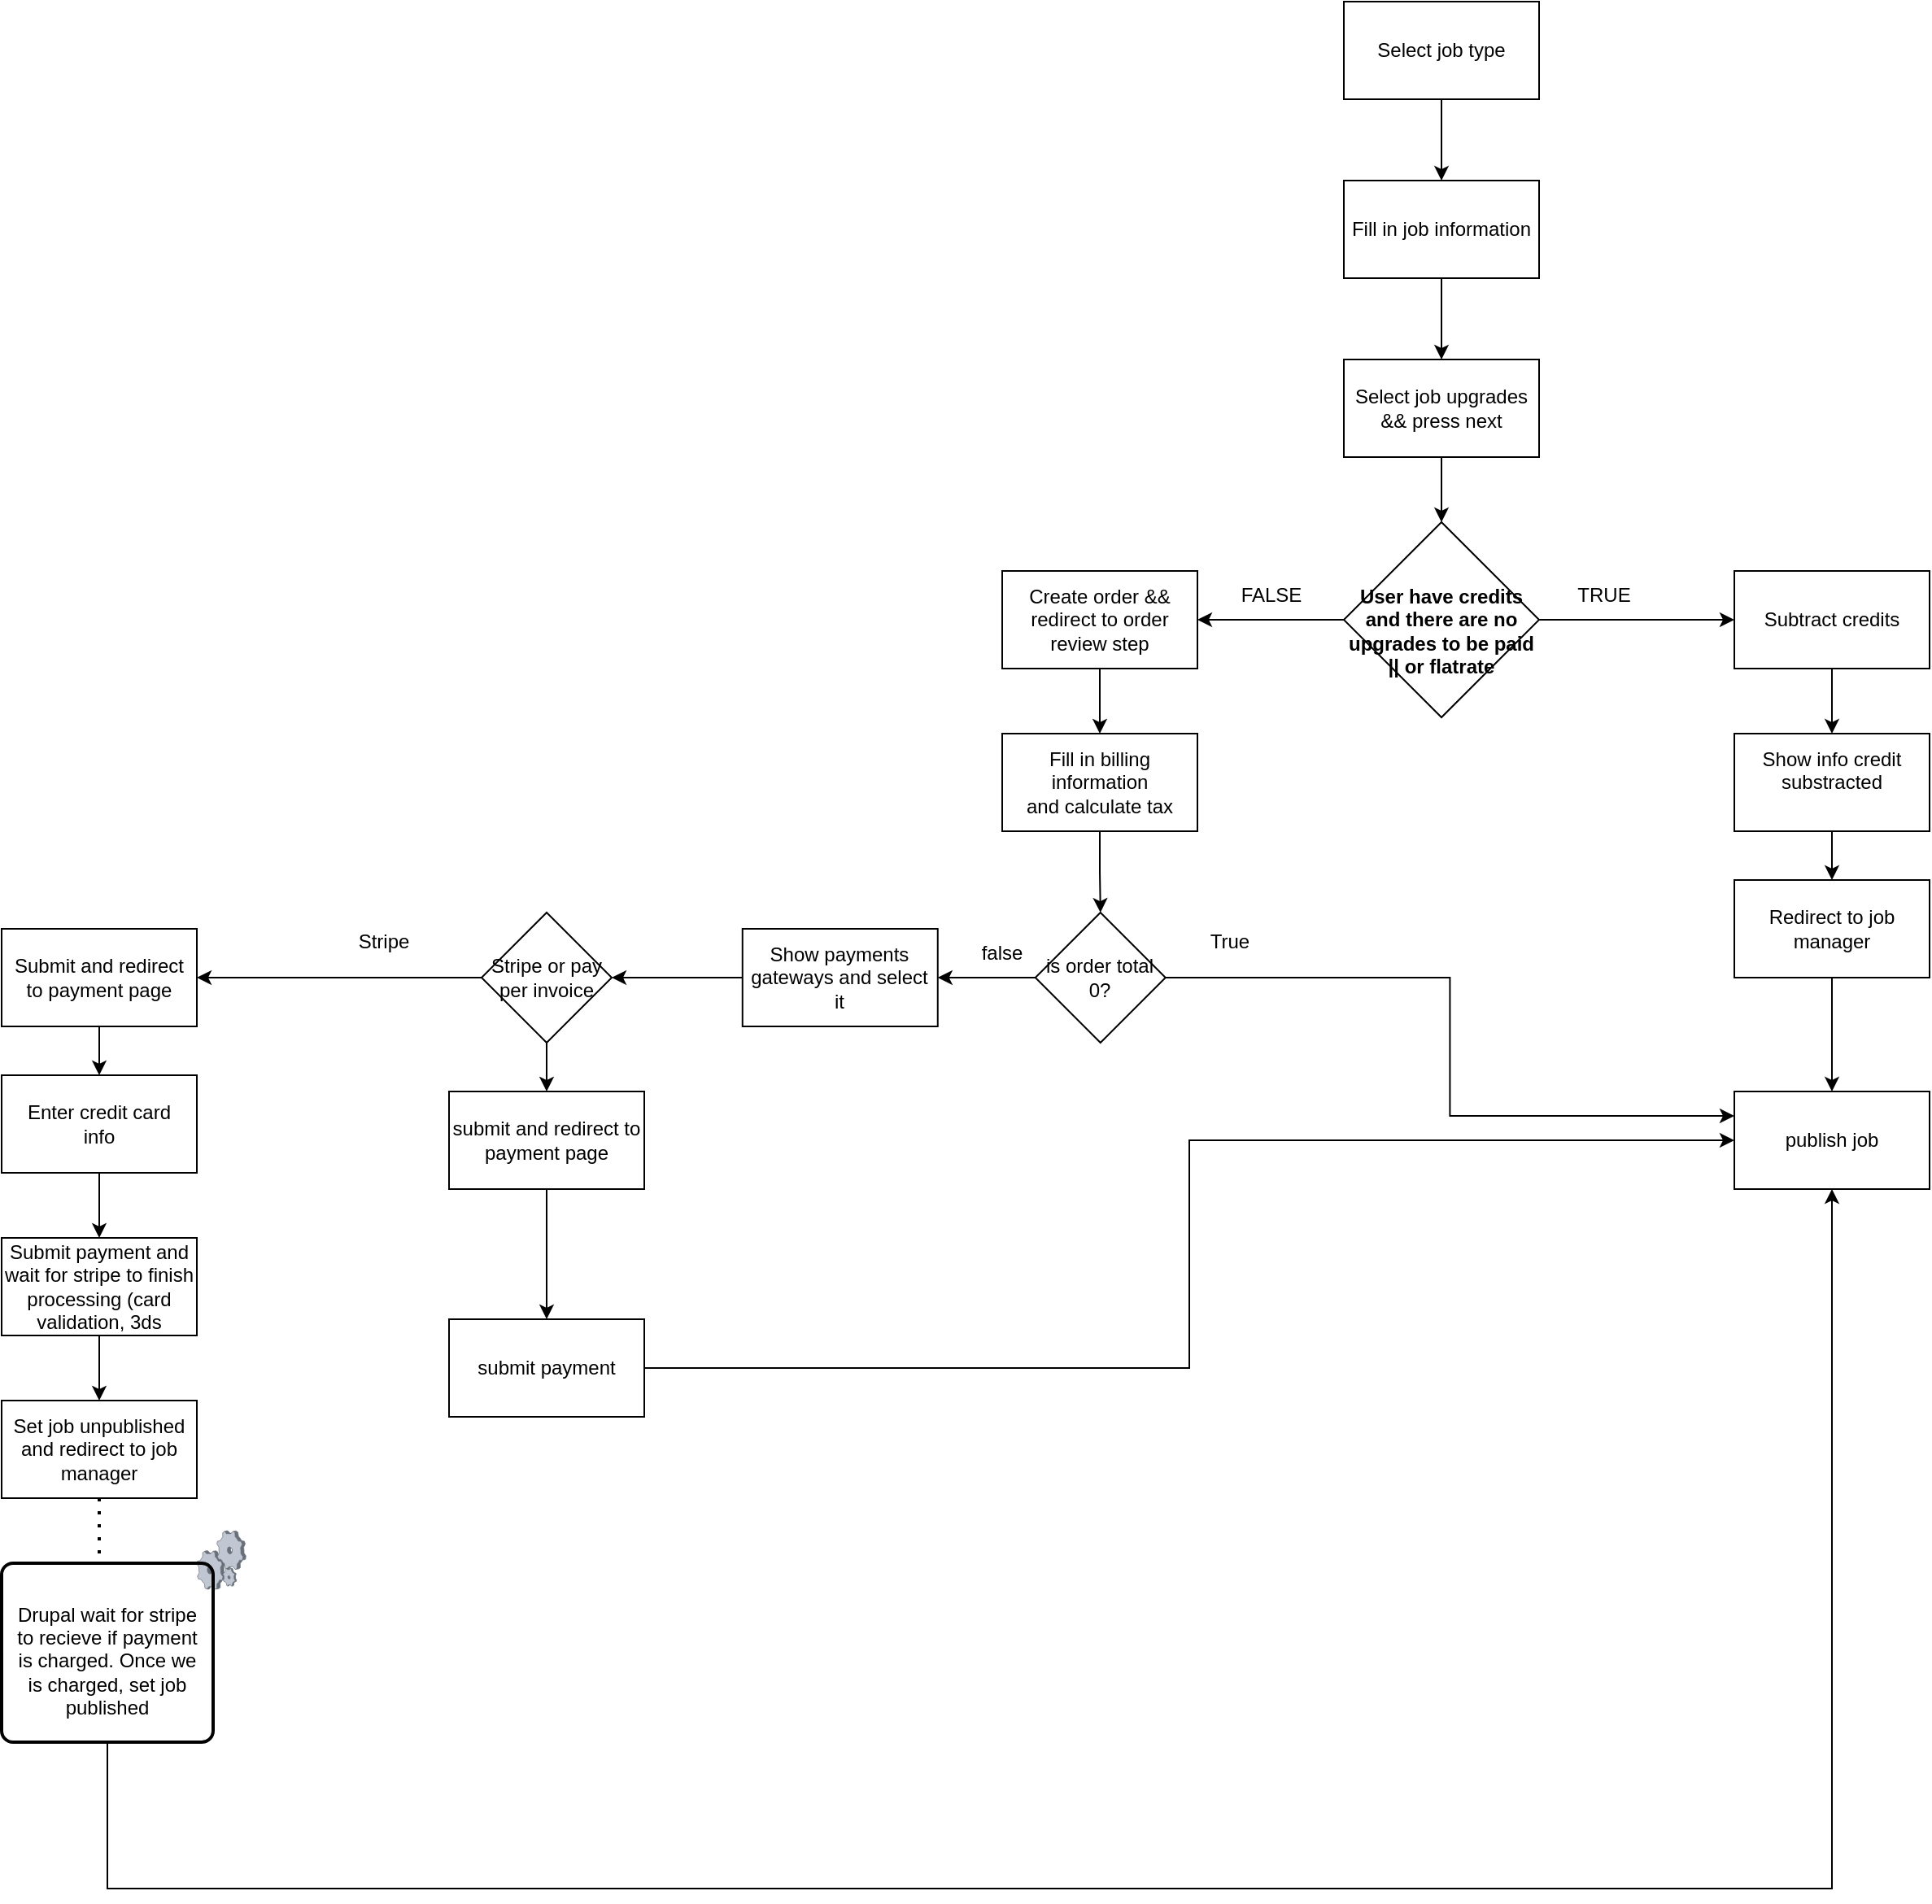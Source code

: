 <mxfile version="15.5.8" type="github">
  <diagram id="-u9c0rNSNzjVBrYj03Kq" name="Page-1">
    <mxGraphModel dx="2912" dy="1151" grid="1" gridSize="10" guides="1" tooltips="1" connect="1" arrows="1" fold="1" page="1" pageScale="1" pageWidth="850" pageHeight="1100" math="0" shadow="0">
      <root>
        <mxCell id="0" />
        <mxCell id="1" parent="0" />
        <mxCell id="EgzlLgq-aQsE86DNONWg-1" value="" style="edgeStyle=orthogonalEdgeStyle;rounded=0;orthogonalLoop=1;jettySize=auto;html=1;" edge="1" parent="1" source="EgzlLgq-aQsE86DNONWg-2" target="EgzlLgq-aQsE86DNONWg-4">
          <mxGeometry relative="1" as="geometry" />
        </mxCell>
        <mxCell id="EgzlLgq-aQsE86DNONWg-2" value="Select job type" style="rounded=0;whiteSpace=wrap;html=1;" vertex="1" parent="1">
          <mxGeometry x="280" y="20" width="120" height="60" as="geometry" />
        </mxCell>
        <mxCell id="EgzlLgq-aQsE86DNONWg-3" value="" style="edgeStyle=orthogonalEdgeStyle;rounded=0;orthogonalLoop=1;jettySize=auto;html=1;" edge="1" parent="1" source="EgzlLgq-aQsE86DNONWg-4" target="EgzlLgq-aQsE86DNONWg-6">
          <mxGeometry relative="1" as="geometry" />
        </mxCell>
        <mxCell id="EgzlLgq-aQsE86DNONWg-4" value="Fill in job information" style="whiteSpace=wrap;html=1;rounded=0;" vertex="1" parent="1">
          <mxGeometry x="280" y="130" width="120" height="60" as="geometry" />
        </mxCell>
        <mxCell id="EgzlLgq-aQsE86DNONWg-5" value="" style="edgeStyle=orthogonalEdgeStyle;rounded=0;orthogonalLoop=1;jettySize=auto;html=1;" edge="1" parent="1" source="EgzlLgq-aQsE86DNONWg-6" target="EgzlLgq-aQsE86DNONWg-9">
          <mxGeometry relative="1" as="geometry" />
        </mxCell>
        <mxCell id="EgzlLgq-aQsE86DNONWg-6" value="Select job upgrades &amp;amp;&amp;amp; press next" style="whiteSpace=wrap;html=1;rounded=0;" vertex="1" parent="1">
          <mxGeometry x="280" y="240" width="120" height="60" as="geometry" />
        </mxCell>
        <mxCell id="EgzlLgq-aQsE86DNONWg-7" value="" style="edgeStyle=orthogonalEdgeStyle;rounded=0;orthogonalLoop=1;jettySize=auto;html=1;" edge="1" parent="1" source="EgzlLgq-aQsE86DNONWg-9" target="EgzlLgq-aQsE86DNONWg-11">
          <mxGeometry relative="1" as="geometry" />
        </mxCell>
        <mxCell id="EgzlLgq-aQsE86DNONWg-8" value="" style="edgeStyle=orthogonalEdgeStyle;rounded=0;orthogonalLoop=1;jettySize=auto;html=1;" edge="1" parent="1" source="EgzlLgq-aQsE86DNONWg-9" target="EgzlLgq-aQsE86DNONWg-13">
          <mxGeometry relative="1" as="geometry" />
        </mxCell>
        <mxCell id="EgzlLgq-aQsE86DNONWg-9" value="&lt;b&gt;&lt;br&gt;User have credits and there are no upgrades to be paid || or flatrate&lt;br&gt;&lt;/b&gt;" style="rhombus;whiteSpace=wrap;html=1;rounded=0;" vertex="1" parent="1">
          <mxGeometry x="280" y="340" width="120" height="120" as="geometry" />
        </mxCell>
        <mxCell id="EgzlLgq-aQsE86DNONWg-10" value="" style="edgeStyle=orthogonalEdgeStyle;rounded=0;orthogonalLoop=1;jettySize=auto;html=1;" edge="1" parent="1" source="EgzlLgq-aQsE86DNONWg-11" target="EgzlLgq-aQsE86DNONWg-27">
          <mxGeometry relative="1" as="geometry" />
        </mxCell>
        <mxCell id="EgzlLgq-aQsE86DNONWg-11" value="Subtract credits" style="whiteSpace=wrap;html=1;rounded=0;" vertex="1" parent="1">
          <mxGeometry x="520" y="370" width="120" height="60" as="geometry" />
        </mxCell>
        <mxCell id="EgzlLgq-aQsE86DNONWg-12" value="" style="edgeStyle=orthogonalEdgeStyle;rounded=0;orthogonalLoop=1;jettySize=auto;html=1;" edge="1" parent="1" source="EgzlLgq-aQsE86DNONWg-13" target="EgzlLgq-aQsE86DNONWg-15">
          <mxGeometry relative="1" as="geometry" />
        </mxCell>
        <mxCell id="EgzlLgq-aQsE86DNONWg-13" value="Create order &amp;amp;&amp;amp; redirect to order review step" style="whiteSpace=wrap;html=1;rounded=0;" vertex="1" parent="1">
          <mxGeometry x="70" y="370" width="120" height="60" as="geometry" />
        </mxCell>
        <mxCell id="EgzlLgq-aQsE86DNONWg-39" value="" style="edgeStyle=orthogonalEdgeStyle;rounded=0;orthogonalLoop=1;jettySize=auto;html=1;" edge="1" parent="1" source="EgzlLgq-aQsE86DNONWg-15" target="EgzlLgq-aQsE86DNONWg-38">
          <mxGeometry relative="1" as="geometry" />
        </mxCell>
        <mxCell id="EgzlLgq-aQsE86DNONWg-15" value="Fill in billing information&lt;br&gt;and calculate tax" style="whiteSpace=wrap;html=1;rounded=0;" vertex="1" parent="1">
          <mxGeometry x="70" y="470" width="120" height="60" as="geometry" />
        </mxCell>
        <mxCell id="EgzlLgq-aQsE86DNONWg-46" style="edgeStyle=orthogonalEdgeStyle;rounded=0;orthogonalLoop=1;jettySize=auto;html=1;" edge="1" parent="1" source="EgzlLgq-aQsE86DNONWg-17" target="EgzlLgq-aQsE86DNONWg-21">
          <mxGeometry relative="1" as="geometry" />
        </mxCell>
        <mxCell id="EgzlLgq-aQsE86DNONWg-17" value="Submit and redirect&lt;br&gt;to payment page" style="whiteSpace=wrap;html=1;rounded=0;" vertex="1" parent="1">
          <mxGeometry x="-545" y="590" width="120" height="60" as="geometry" />
        </mxCell>
        <mxCell id="EgzlLgq-aQsE86DNONWg-20" value="" style="edgeStyle=orthogonalEdgeStyle;rounded=0;orthogonalLoop=1;jettySize=auto;html=1;" edge="1" parent="1" source="EgzlLgq-aQsE86DNONWg-21" target="EgzlLgq-aQsE86DNONWg-23">
          <mxGeometry relative="1" as="geometry" />
        </mxCell>
        <mxCell id="EgzlLgq-aQsE86DNONWg-21" value="Enter credit card &lt;br&gt;info" style="whiteSpace=wrap;html=1;rounded=0;" vertex="1" parent="1">
          <mxGeometry x="-545" y="680" width="120" height="60" as="geometry" />
        </mxCell>
        <mxCell id="EgzlLgq-aQsE86DNONWg-22" value="" style="edgeStyle=orthogonalEdgeStyle;rounded=0;orthogonalLoop=1;jettySize=auto;html=1;startArrow=none;exitX=0.5;exitY=1;exitDx=0;exitDy=0;" edge="1" parent="1" source="EgzlLgq-aQsE86DNONWg-23" target="EgzlLgq-aQsE86DNONWg-25">
          <mxGeometry relative="1" as="geometry">
            <mxPoint x="190.19" y="1310" as="sourcePoint" />
            <Array as="points">
              <mxPoint x="-485" y="890" />
              <mxPoint x="-490" y="890" />
            </Array>
          </mxGeometry>
        </mxCell>
        <mxCell id="EgzlLgq-aQsE86DNONWg-23" value="Submit payment and&lt;br&gt;wait for stripe to finish&lt;br&gt;processing (card validation, 3ds" style="whiteSpace=wrap;html=1;rounded=0;" vertex="1" parent="1">
          <mxGeometry x="-545" y="780" width="120" height="60" as="geometry" />
        </mxCell>
        <mxCell id="EgzlLgq-aQsE86DNONWg-25" value="Set job unpublished and redirect to job manager" style="whiteSpace=wrap;html=1;rounded=0;" vertex="1" parent="1">
          <mxGeometry x="-545" y="880" width="120" height="60" as="geometry" />
        </mxCell>
        <mxCell id="EgzlLgq-aQsE86DNONWg-26" value="" style="edgeStyle=orthogonalEdgeStyle;rounded=0;orthogonalLoop=1;jettySize=auto;html=1;" edge="1" parent="1" source="EgzlLgq-aQsE86DNONWg-27" target="EgzlLgq-aQsE86DNONWg-36">
          <mxGeometry relative="1" as="geometry" />
        </mxCell>
        <mxCell id="EgzlLgq-aQsE86DNONWg-27" value="&lt;div&gt;Show info credit substracted&lt;/div&gt;&lt;div&gt;&lt;br&gt;&lt;/div&gt;" style="whiteSpace=wrap;html=1;rounded=0;" vertex="1" parent="1">
          <mxGeometry x="520" y="470" width="120" height="60" as="geometry" />
        </mxCell>
        <mxCell id="EgzlLgq-aQsE86DNONWg-28" value="publish job" style="whiteSpace=wrap;html=1;rounded=0;" vertex="1" parent="1">
          <mxGeometry x="520" y="690" width="120" height="60" as="geometry" />
        </mxCell>
        <mxCell id="EgzlLgq-aQsE86DNONWg-29" value="" style="verticalLabelPosition=bottom;sketch=0;aspect=fixed;html=1;verticalAlign=top;strokeColor=none;align=center;outlineConnect=0;shape=mxgraph.citrix.process;" vertex="1" parent="1">
          <mxGeometry x="-425" y="960" width="30.19" height="36" as="geometry" />
        </mxCell>
        <mxCell id="EgzlLgq-aQsE86DNONWg-30" value="Drupal wait for stripe to recieve if payment is charged. Once we is charged, set job published" style="text;html=1;strokeColor=none;fillColor=none;align=center;verticalAlign=middle;whiteSpace=wrap;rounded=0;" vertex="1" parent="1">
          <mxGeometry x="-540" y="960" width="120" height="160" as="geometry" />
        </mxCell>
        <mxCell id="EgzlLgq-aQsE86DNONWg-31" value="TRUE" style="text;html=1;strokeColor=none;fillColor=none;align=center;verticalAlign=middle;whiteSpace=wrap;rounded=0;" vertex="1" parent="1">
          <mxGeometry x="410" y="370" width="60" height="30" as="geometry" />
        </mxCell>
        <mxCell id="EgzlLgq-aQsE86DNONWg-32" value="FALSE" style="text;html=1;align=center;verticalAlign=middle;resizable=0;points=[];autosize=1;strokeColor=none;fillColor=none;" vertex="1" parent="1">
          <mxGeometry x="210.19" y="375" width="50" height="20" as="geometry" />
        </mxCell>
        <mxCell id="EgzlLgq-aQsE86DNONWg-33" style="edgeStyle=orthogonalEdgeStyle;rounded=0;orthogonalLoop=1;jettySize=auto;html=1;entryX=0.5;entryY=1;entryDx=0;entryDy=0;" edge="1" parent="1" source="EgzlLgq-aQsE86DNONWg-34" target="EgzlLgq-aQsE86DNONWg-28">
          <mxGeometry relative="1" as="geometry">
            <Array as="points">
              <mxPoint x="580" y="1180" />
            </Array>
          </mxGeometry>
        </mxCell>
        <mxCell id="EgzlLgq-aQsE86DNONWg-34" value="" style="rounded=1;whiteSpace=wrap;html=1;absoluteArcSize=1;arcSize=14;strokeWidth=2;fillColor=none;" vertex="1" parent="1">
          <mxGeometry x="-545" y="980" width="130" height="110" as="geometry" />
        </mxCell>
        <mxCell id="EgzlLgq-aQsE86DNONWg-35" style="edgeStyle=orthogonalEdgeStyle;rounded=0;orthogonalLoop=1;jettySize=auto;html=1;" edge="1" parent="1" source="EgzlLgq-aQsE86DNONWg-36" target="EgzlLgq-aQsE86DNONWg-28">
          <mxGeometry relative="1" as="geometry" />
        </mxCell>
        <mxCell id="EgzlLgq-aQsE86DNONWg-36" value="Redirect to job manager" style="whiteSpace=wrap;html=1;rounded=0;" vertex="1" parent="1">
          <mxGeometry x="520" y="560" width="120" height="60" as="geometry" />
        </mxCell>
        <mxCell id="EgzlLgq-aQsE86DNONWg-41" value="" style="edgeStyle=orthogonalEdgeStyle;rounded=0;orthogonalLoop=1;jettySize=auto;html=1;" edge="1" parent="1" source="EgzlLgq-aQsE86DNONWg-38" target="EgzlLgq-aQsE86DNONWg-40">
          <mxGeometry relative="1" as="geometry" />
        </mxCell>
        <mxCell id="EgzlLgq-aQsE86DNONWg-57" style="edgeStyle=orthogonalEdgeStyle;rounded=0;orthogonalLoop=1;jettySize=auto;html=1;entryX=0;entryY=0.25;entryDx=0;entryDy=0;" edge="1" parent="1" source="EgzlLgq-aQsE86DNONWg-38" target="EgzlLgq-aQsE86DNONWg-28">
          <mxGeometry relative="1" as="geometry" />
        </mxCell>
        <mxCell id="EgzlLgq-aQsE86DNONWg-38" value="is order total 0?" style="rhombus;whiteSpace=wrap;html=1;rounded=0;" vertex="1" parent="1">
          <mxGeometry x="90.38" y="580" width="80" height="80" as="geometry" />
        </mxCell>
        <mxCell id="EgzlLgq-aQsE86DNONWg-44" value="" style="edgeStyle=orthogonalEdgeStyle;rounded=0;orthogonalLoop=1;jettySize=auto;html=1;" edge="1" parent="1" source="EgzlLgq-aQsE86DNONWg-40" target="EgzlLgq-aQsE86DNONWg-43">
          <mxGeometry relative="1" as="geometry" />
        </mxCell>
        <mxCell id="EgzlLgq-aQsE86DNONWg-40" value="Show payments gateways and select it" style="whiteSpace=wrap;html=1;rounded=0;" vertex="1" parent="1">
          <mxGeometry x="-89.62" y="590" width="120" height="60" as="geometry" />
        </mxCell>
        <mxCell id="EgzlLgq-aQsE86DNONWg-45" style="edgeStyle=orthogonalEdgeStyle;rounded=0;orthogonalLoop=1;jettySize=auto;html=1;" edge="1" parent="1" source="EgzlLgq-aQsE86DNONWg-43" target="EgzlLgq-aQsE86DNONWg-17">
          <mxGeometry relative="1" as="geometry" />
        </mxCell>
        <mxCell id="EgzlLgq-aQsE86DNONWg-50" value="" style="edgeStyle=orthogonalEdgeStyle;rounded=0;orthogonalLoop=1;jettySize=auto;html=1;" edge="1" parent="1" source="EgzlLgq-aQsE86DNONWg-43" target="EgzlLgq-aQsE86DNONWg-49">
          <mxGeometry relative="1" as="geometry" />
        </mxCell>
        <mxCell id="EgzlLgq-aQsE86DNONWg-43" value="Stripe or pay per invoice" style="rhombus;whiteSpace=wrap;html=1;rounded=0;" vertex="1" parent="1">
          <mxGeometry x="-250" y="580" width="80" height="80" as="geometry" />
        </mxCell>
        <mxCell id="EgzlLgq-aQsE86DNONWg-47" value="&lt;div&gt;Stripe&lt;/div&gt;&lt;div&gt;&lt;br&gt;&lt;/div&gt;" style="text;html=1;strokeColor=none;fillColor=none;align=center;verticalAlign=middle;whiteSpace=wrap;rounded=0;" vertex="1" parent="1">
          <mxGeometry x="-340" y="590" width="60" height="30" as="geometry" />
        </mxCell>
        <mxCell id="EgzlLgq-aQsE86DNONWg-52" value="" style="edgeStyle=orthogonalEdgeStyle;rounded=0;orthogonalLoop=1;jettySize=auto;html=1;" edge="1" parent="1" source="EgzlLgq-aQsE86DNONWg-49" target="EgzlLgq-aQsE86DNONWg-51">
          <mxGeometry relative="1" as="geometry" />
        </mxCell>
        <mxCell id="EgzlLgq-aQsE86DNONWg-49" value="submit and redirect to payment page" style="whiteSpace=wrap;html=1;rounded=0;" vertex="1" parent="1">
          <mxGeometry x="-270" y="690" width="120" height="60" as="geometry" />
        </mxCell>
        <mxCell id="EgzlLgq-aQsE86DNONWg-54" style="edgeStyle=orthogonalEdgeStyle;rounded=0;orthogonalLoop=1;jettySize=auto;html=1;exitX=1;exitY=0.5;exitDx=0;exitDy=0;entryX=0;entryY=0.5;entryDx=0;entryDy=0;" edge="1" parent="1" source="EgzlLgq-aQsE86DNONWg-51" target="EgzlLgq-aQsE86DNONWg-28">
          <mxGeometry relative="1" as="geometry" />
        </mxCell>
        <mxCell id="EgzlLgq-aQsE86DNONWg-51" value="submit payment" style="whiteSpace=wrap;html=1;rounded=0;" vertex="1" parent="1">
          <mxGeometry x="-270" y="830" width="120" height="60" as="geometry" />
        </mxCell>
        <mxCell id="EgzlLgq-aQsE86DNONWg-56" value="" style="endArrow=none;dashed=1;html=1;dashPattern=1 3;strokeWidth=2;rounded=0;" edge="1" parent="1" source="EgzlLgq-aQsE86DNONWg-25">
          <mxGeometry width="50" height="50" relative="1" as="geometry">
            <mxPoint x="400" y="760" as="sourcePoint" />
            <mxPoint x="-485" y="980" as="targetPoint" />
          </mxGeometry>
        </mxCell>
        <mxCell id="EgzlLgq-aQsE86DNONWg-58" value="&lt;div&gt;True&lt;/div&gt;&lt;div&gt;&lt;br&gt;&lt;/div&gt;" style="text;html=1;strokeColor=none;fillColor=none;align=center;verticalAlign=middle;whiteSpace=wrap;rounded=0;" vertex="1" parent="1">
          <mxGeometry x="180" y="590" width="60" height="30" as="geometry" />
        </mxCell>
        <mxCell id="EgzlLgq-aQsE86DNONWg-59" value="false" style="text;html=1;strokeColor=none;fillColor=none;align=center;verticalAlign=middle;whiteSpace=wrap;rounded=0;" vertex="1" parent="1">
          <mxGeometry x="40" y="590" width="60" height="30" as="geometry" />
        </mxCell>
      </root>
    </mxGraphModel>
  </diagram>
</mxfile>

